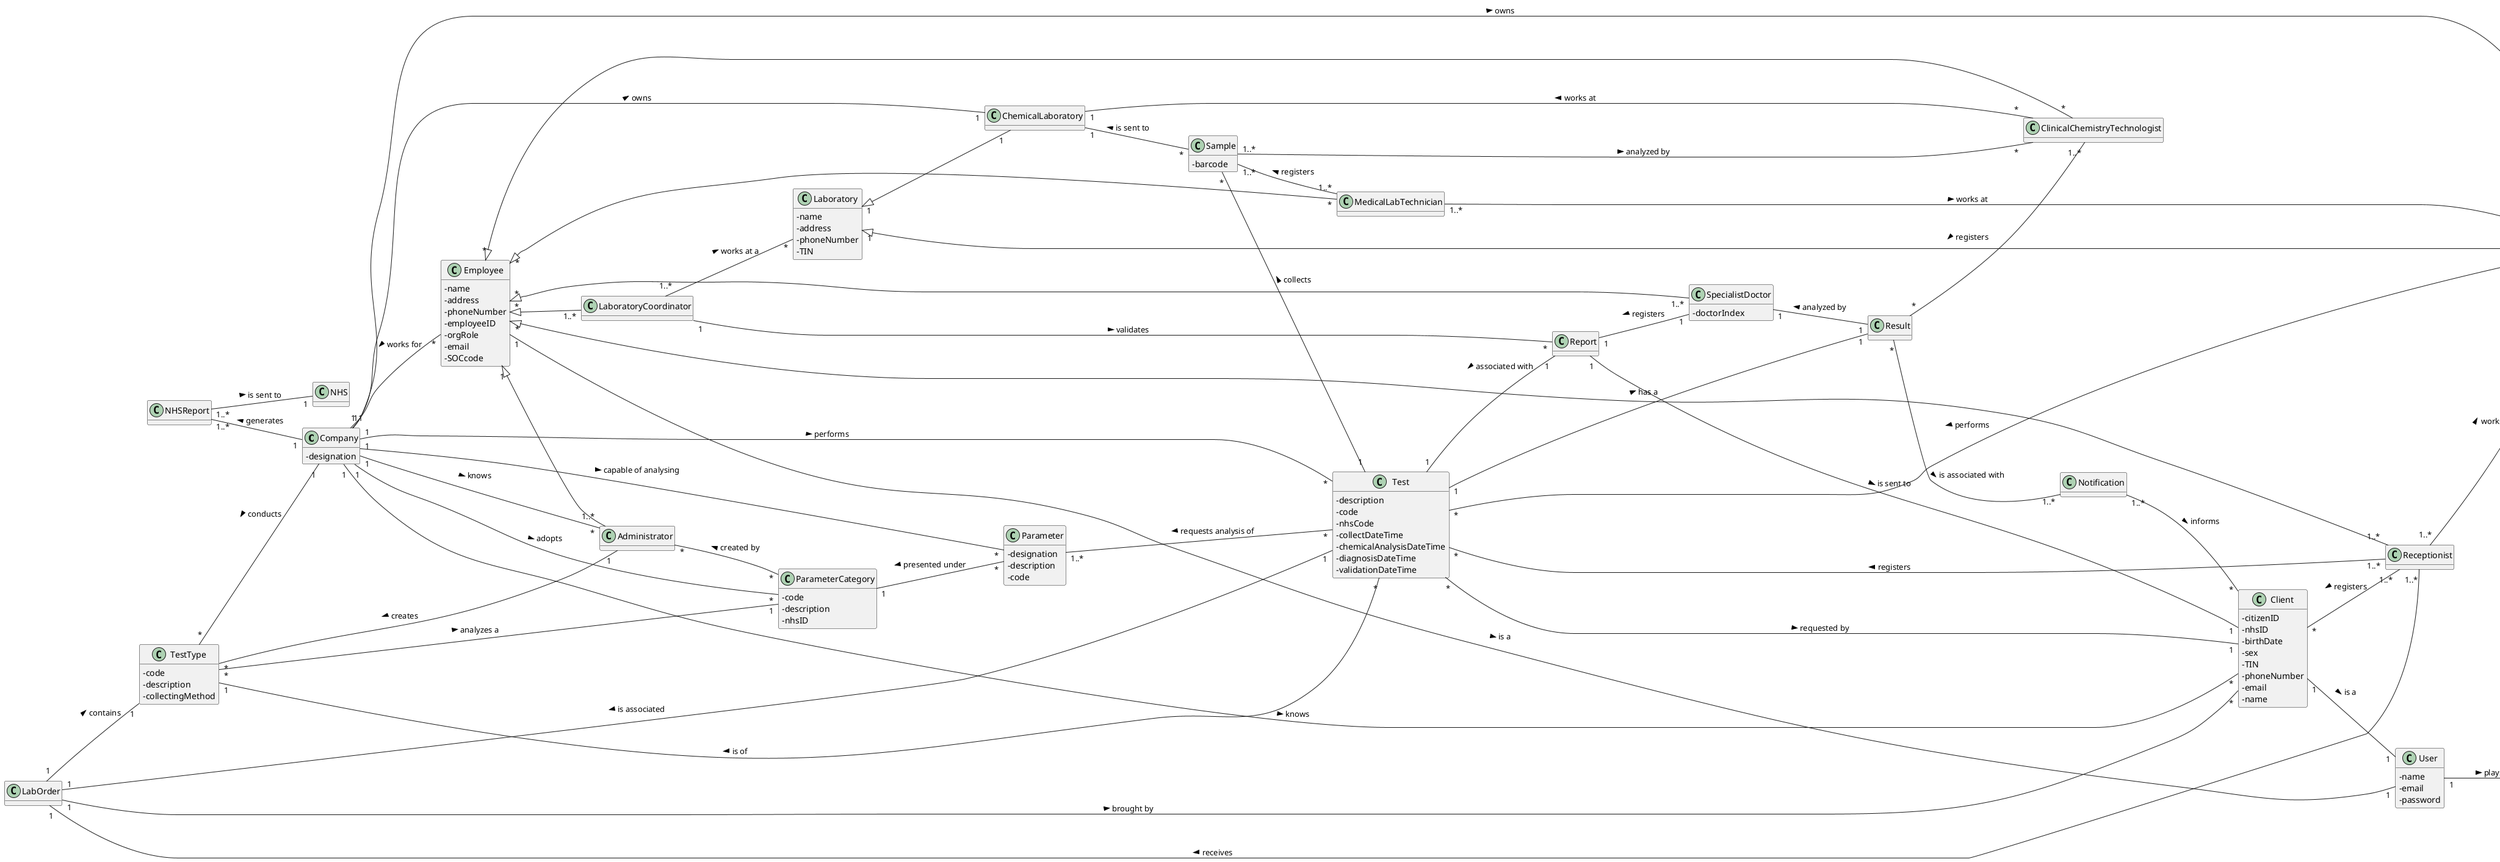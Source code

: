 @startuml
hide methods
skinparam classAttributeIconSize 0
left to right direction

class Company
class Laboratory
class ChemicalLaboratory
class ClinicalAnalysisLaboratory
class LaboratoryCoordinator
class User
class Role
class Employee
class Administrator
class SpecialistDoctor
class ClinicalChemistryTechnologist
class MedicalLabTechnician
class Receptionist
class Client
class LabOrder
class Result
class Report
class NHSReport
class ParameterCategory
class Parameter
class TestType
class Test
class Notification
class NHS
class Sample

Company "1" -- "*" Parameter : > capable of analysing

Company "1" -- "*" Employee : < works for

Company "1" -- "*" ParameterCategory : > adopts

Company "1" -- "*" Administrator : > knows

Company "1" -- "*" Client : > knows

User "1" -- "1" Role : > plays a

Employee "1" -- "1" User : > is a

Client "1" -- "1" User : > is a

Employee "*" <|-- "*" ClinicalChemistryTechnologist

Employee "1" <|-- "1..*" Administrator

Employee "*" <|-- "1..*" Receptionist

Employee "*" <|-- "*" MedicalLabTechnician

Employee "*" <|-- "1..*" LaboratoryCoordinator

ClinicalChemistryTechnologist "*" -- "1" ChemicalLaboratory : > works at

MedicalLabTechnician "1..*" -- "*" ClinicalAnalysisLaboratory : > works at

Receptionist "1..*" -- "*" ClinicalAnalysisLaboratory : > works at

LaboratoryCoordinator "1..*" -- "*" Laboratory: > works at a

ChemicalLaboratory "1" -- "1" Company : < owns

ChemicalLaboratory "1" -- "*" Sample : < is sent to

ClinicalAnalysisLaboratory "*" -- "1" Company : < owns

Laboratory "1"  <|-- "1" ChemicalLaboratory

Laboratory "1"  <|-- "1" ClinicalAnalysisLaboratory

Administrator "*" -- "*" ParameterCategory : < created by

SpecialistDoctor "1" -- "1" Result : < analyzed by

Employee "*" <|-- "1..*" SpecialistDoctor

ClinicalChemistryTechnologist "*" -- "1..*" Sample : < analyzed by

Client "1" -- "*" Test : < requested by

Client "*" -- "1..*" Receptionist : < registers

LabOrder "1" -- "*" Client : > brought by

LabOrder "1" -- "1..*" Receptionist : < receives

LabOrder "1" -- "1" Test : < is associated

LabOrder "1" -- "1" TestType : > contains

Result "*" -- "1..*" ClinicalChemistryTechnologist : < registers

Result "*" -- "1..*" Notification : > is associated with

Report "1" -- "1" SpecialistDoctor : < registers

Report "1" -- "1" Client : > is sent to

Report "*" -- "1" LaboratoryCoordinator : < validates

NHSReport "1..*" -- "1" Company : < generates

NHSReport "1..*" -- "1" NHS : > is sent to

ParameterCategory "1" -- "*" Parameter : < presented under

Parameter "1..*" -- "*" Test : < requests analysis of

TestType "*" -- "1" ParameterCategory : > analyzes a

TestType "*" -- "1" Company : < conducts

TestType "1" -- "*" Test: < is of

TestType "*" -- "1" Administrator : < creates

Test "1" -- "1" Result : > has a

Test "*" -- "1" Company : < performs

Test "*" -- "*" ClinicalAnalysisLaboratory : < performs

Test "*" -- "1..*" Receptionist : < registers

Test "1" -- "1" Report : < associated with

Sample "*" -- "1" Test : < collects

Sample "1..*" -- "1..*" MedicalLabTechnician : < registers

Notification "1..*" -- "*" Client : > informs

class Company{
-designation
}

class Laboratory{
-name
-address
-phoneNumber
-TIN
}

class ChemicalLaboratory{
}

class ClinicalAnalysisLaboratory{
-labID
}

class User{
-name
-email
-password
}

class Role{
-id
-description
}

class Administrator{
}

class Employee{
-name
-address
-phoneNumber
-employeeID
-orgRole
-email
-SOCcode
}

class SpecialistDoctor{
-doctorIndex
}

class ClinicalChemistryTechnologist{
}

class MedicalLabTechnician{
}

class Receptionist{
}

class Client{
-citizenID
-nhsID
-birthDate
-sex
-TIN
-phoneNumber
-email
-name
}

class LabOrder{
}

class Result{
}

class Report{
}

class ParameterCategory{
-code
-description
-nhsID
}

class Parameter{
-designation
-description
-code
}

class TestType{
-code
-description
-collectingMethod
}

class Test{
-description
-code
-nhsCode
-collectDateTime
-chemicalAnalysisDateTime
-diagnosisDateTime
-validationDateTime
}

class Sample{
-barcode
}

@enduml